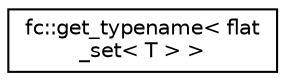 digraph "Graphical Class Hierarchy"
{
  edge [fontname="Helvetica",fontsize="10",labelfontname="Helvetica",labelfontsize="10"];
  node [fontname="Helvetica",fontsize="10",shape=record];
  rankdir="LR";
  Node0 [label="fc::get_typename\< flat\l_set\< T \> \>",height=0.2,width=0.4,color="black", fillcolor="white", style="filled",URL="$structfc_1_1get__typename_3_01flat__set_3_01_t_01_4_01_4.html"];
}
